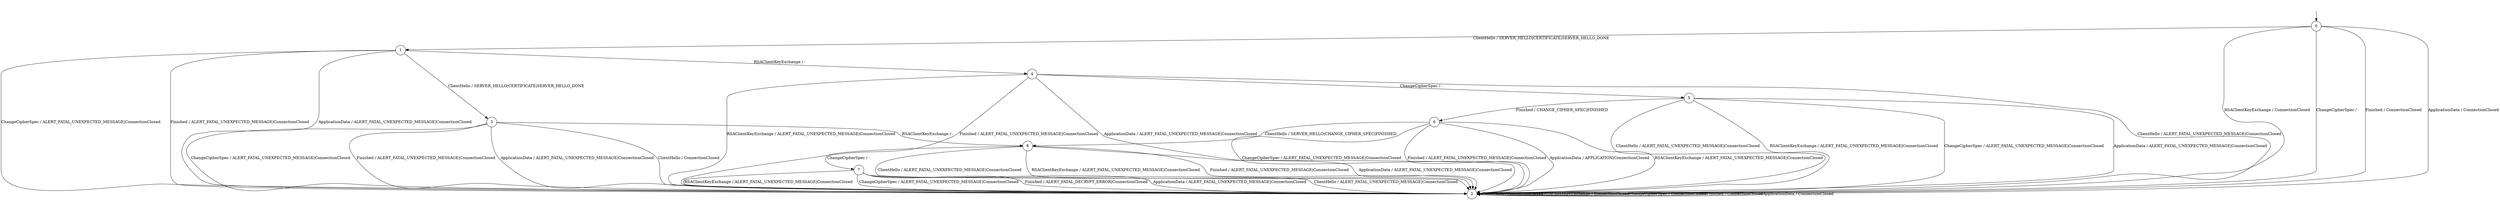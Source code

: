 digraph g {
__start0 [label="" shape="none"];

	s0 [shape="circle" label="0"];
	s1 [shape="circle" label="1"];
	s2 [shape="circle" label="2"];
	s3 [shape="circle" label="3"];
	s4 [shape="circle" label="4"];
	s5 [shape="circle" label="5"];
	s6 [shape="circle" label="6"];
	s7 [shape="circle" label="7"];
	s8 [shape="circle" label="8"];
	s0 -> s1 [label="ClientHello / SERVER_HELLO|CERTIFICATE|SERVER_HELLO_DONE"];
	s0 -> s2 [label="RSAClientKeyExchange / ConnectionClosed"];
	s0 -> s2 [label="ChangeCipherSpec / -"];
	s0 -> s2 [label="Finished / ConnectionClosed"];
	s0 -> s2 [label="ApplicationData / ConnectionClosed"];
	s1 -> s3 [label="ClientHello / SERVER_HELLO|CERTIFICATE|SERVER_HELLO_DONE"];
	s1 -> s4 [label="RSAClientKeyExchange / -"];
	s1 -> s2 [label="ChangeCipherSpec / ALERT_FATAL_UNEXPECTED_MESSAGE|ConnectionClosed"];
	s1 -> s2 [label="Finished / ALERT_FATAL_UNEXPECTED_MESSAGE|ConnectionClosed"];
	s1 -> s2 [label="ApplicationData / ALERT_FATAL_UNEXPECTED_MESSAGE|ConnectionClosed"];
	s2 -> s2 [label="ClientHello / ConnectionClosed"];
	s2 -> s2 [label="RSAClientKeyExchange / ConnectionClosed"];
	s2 -> s2 [label="ChangeCipherSpec / ConnectionClosed"];
	s2 -> s2 [label="Finished / ConnectionClosed"];
	s2 -> s2 [label="ApplicationData / ConnectionClosed"];
	s3 -> s2 [label="ClientHello / ConnectionClosed"];
	s3 -> s8 [label="RSAClientKeyExchange / -"];
	s3 -> s2 [label="ChangeCipherSpec / ALERT_FATAL_UNEXPECTED_MESSAGE|ConnectionClosed"];
	s3 -> s2 [label="Finished / ALERT_FATAL_UNEXPECTED_MESSAGE|ConnectionClosed"];
	s3 -> s2 [label="ApplicationData / ALERT_FATAL_UNEXPECTED_MESSAGE|ConnectionClosed"];
	s4 -> s2 [label="ClientHello / ALERT_FATAL_UNEXPECTED_MESSAGE|ConnectionClosed"];
	s4 -> s2 [label="RSAClientKeyExchange / ALERT_FATAL_UNEXPECTED_MESSAGE|ConnectionClosed"];
	s4 -> s5 [label="ChangeCipherSpec / -"];
	s4 -> s2 [label="Finished / ALERT_FATAL_UNEXPECTED_MESSAGE|ConnectionClosed"];
	s4 -> s2 [label="ApplicationData / ALERT_FATAL_UNEXPECTED_MESSAGE|ConnectionClosed"];
	s5 -> s2 [label="ClientHello / ALERT_FATAL_UNEXPECTED_MESSAGE|ConnectionClosed"];
	s5 -> s2 [label="RSAClientKeyExchange / ALERT_FATAL_UNEXPECTED_MESSAGE|ConnectionClosed"];
	s5 -> s2 [label="ChangeCipherSpec / ALERT_FATAL_UNEXPECTED_MESSAGE|ConnectionClosed"];
	s5 -> s6 [label="Finished / CHANGE_CIPHER_SPEC|FINISHED"];
	s5 -> s2 [label="ApplicationData / ALERT_FATAL_UNEXPECTED_MESSAGE|ConnectionClosed"];
	s6 -> s8 [label="ClientHello / SERVER_HELLO|CHANGE_CIPHER_SPEC|FINISHED"];
	s6 -> s2 [label="RSAClientKeyExchange / ALERT_FATAL_UNEXPECTED_MESSAGE|ConnectionClosed"];
	s6 -> s2 [label="ChangeCipherSpec / ALERT_FATAL_UNEXPECTED_MESSAGE|ConnectionClosed"];
	s6 -> s2 [label="Finished / ALERT_FATAL_UNEXPECTED_MESSAGE|ConnectionClosed"];
	s6 -> s2 [label="ApplicationData / APPLICATION|ConnectionClosed"];
	s7 -> s2 [label="ClientHello / ALERT_FATAL_UNEXPECTED_MESSAGE|ConnectionClosed"];
	s7 -> s2 [label="RSAClientKeyExchange / ALERT_FATAL_UNEXPECTED_MESSAGE|ConnectionClosed"];
	s7 -> s2 [label="ChangeCipherSpec / ALERT_FATAL_UNEXPECTED_MESSAGE|ConnectionClosed"];
	s7 -> s2 [label="Finished / ALERT_FATAL_DECRYPT_ERROR|ConnectionClosed"];
	s7 -> s2 [label="ApplicationData / ALERT_FATAL_UNEXPECTED_MESSAGE|ConnectionClosed"];
	s8 -> s2 [label="ClientHello / ALERT_FATAL_UNEXPECTED_MESSAGE|ConnectionClosed"];
	s8 -> s2 [label="RSAClientKeyExchange / ALERT_FATAL_UNEXPECTED_MESSAGE|ConnectionClosed"];
	s8 -> s7 [label="ChangeCipherSpec / -"];
	s8 -> s2 [label="Finished / ALERT_FATAL_UNEXPECTED_MESSAGE|ConnectionClosed"];
	s8 -> s2 [label="ApplicationData / ALERT_FATAL_UNEXPECTED_MESSAGE|ConnectionClosed"];

__start0 -> s0;
}
